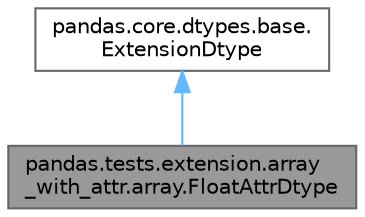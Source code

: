 digraph "pandas.tests.extension.array_with_attr.array.FloatAttrDtype"
{
 // LATEX_PDF_SIZE
  bgcolor="transparent";
  edge [fontname=Helvetica,fontsize=10,labelfontname=Helvetica,labelfontsize=10];
  node [fontname=Helvetica,fontsize=10,shape=box,height=0.2,width=0.4];
  Node1 [id="Node000001",label="pandas.tests.extension.array\l_with_attr.array.FloatAttrDtype",height=0.2,width=0.4,color="gray40", fillcolor="grey60", style="filled", fontcolor="black",tooltip=" "];
  Node2 -> Node1 [id="edge2_Node000001_Node000002",dir="back",color="steelblue1",style="solid",tooltip=" "];
  Node2 [id="Node000002",label="pandas.core.dtypes.base.\lExtensionDtype",height=0.2,width=0.4,color="gray40", fillcolor="white", style="filled",URL="$classpandas_1_1core_1_1dtypes_1_1base_1_1ExtensionDtype.html",tooltip=" "];
}
